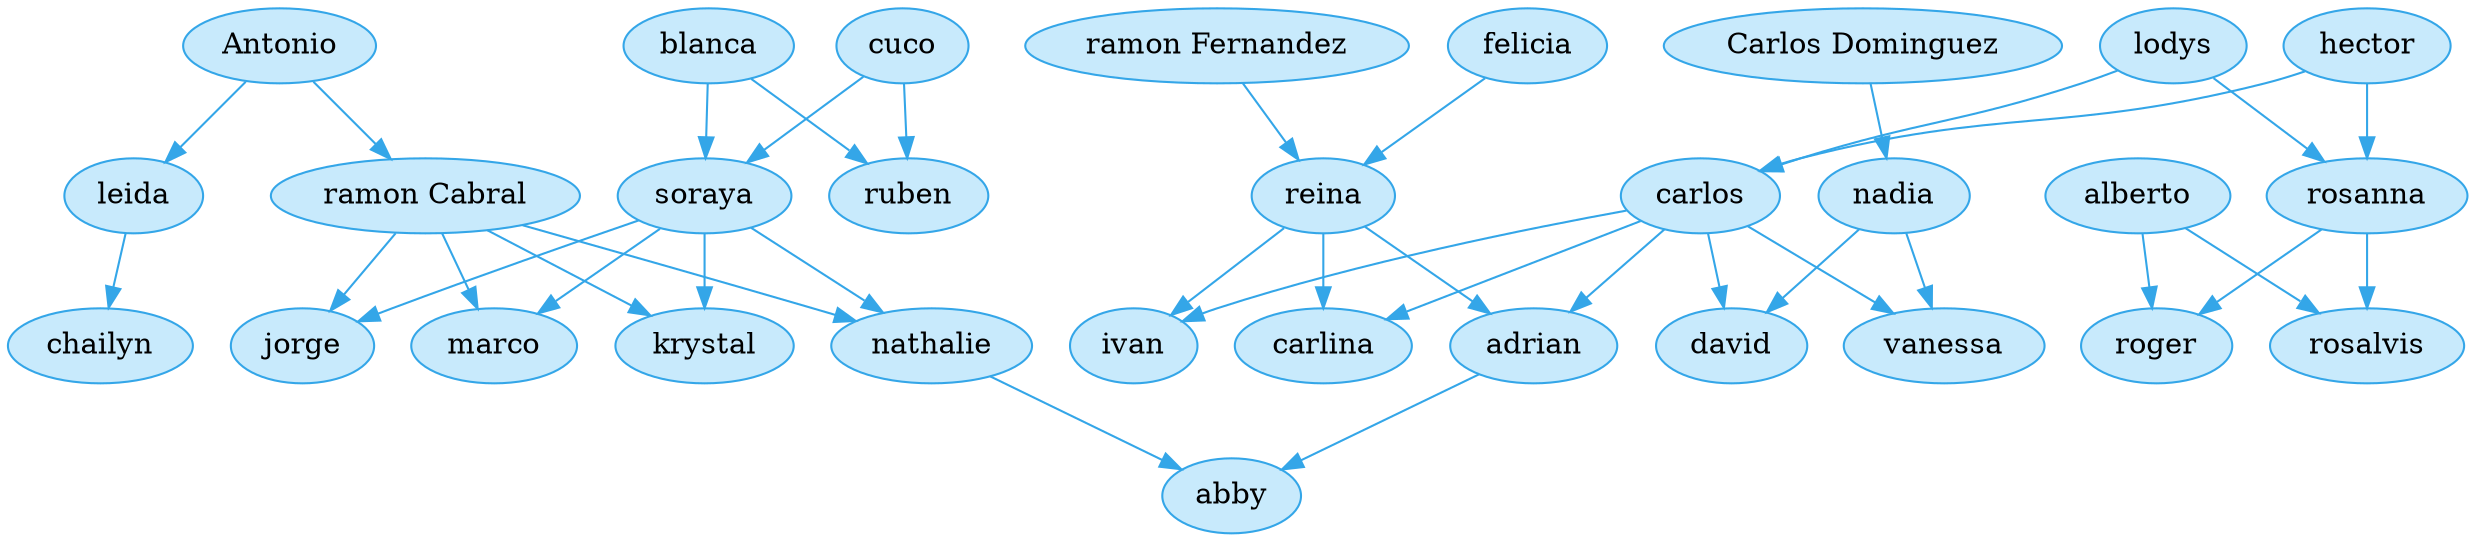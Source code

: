 // https://dreampuf.github.io/GraphvizOnline/
digraph genalogy{
    // node [shape=circle fontcolor=white color="#34A6E8" style=radial fillcolor="#C8EAFC:#34A6E8" ]
    // node [shape=circle color="#34A6E8" style=radial fillcolor="#C8EAFC" ]
    node [color="#34A6E8" style=radial fillcolor="#C8EAFC" ]
    edge  [color="#34A6E8"]

    carlos -> adrian
    reina -> adrian

    carlos -> ivan
    reina -> ivan

    carlos -> carlina
    reina -> carlina

    nadia -> david
    carlos -> david
    nadia -> vanessa
    carlos -> vanessa

    hector -> carlos
    lodys -> carlos

    hector -> rosanna
    lodys -> rosanna

    rosanna -> roger
    rosanna -> rosalvis
    alberto -> roger
    alberto -> rosalvis

    "ramon Fernandez" -> reina
    felicia -> reina

    Antonio -> "ramon Cabral"
    Antonio -> leida

    leida -> chailyn

    "ramon Cabral" -> nathalie
    soraya -> nathalie
    "ramon Cabral" -> jorge
    soraya -> jorge
    "ramon Cabral" -> marco
    soraya -> marco
    "ramon Cabral" -> krystal
    soraya -> krystal


    adrian -> abby
    nathalie -> abby


    cuco -> soraya
    blanca -> soraya

    cuco -> ruben
    blanca -> ruben

    "Carlos Dominguez" -> nadia
}